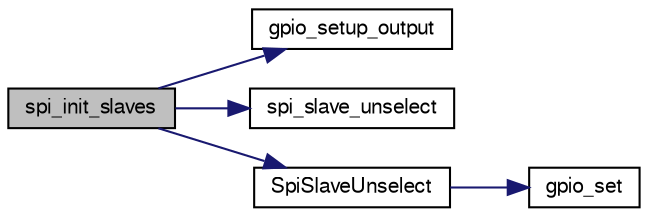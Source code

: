 digraph "spi_init_slaves"
{
  edge [fontname="FreeSans",fontsize="10",labelfontname="FreeSans",labelfontsize="10"];
  node [fontname="FreeSans",fontsize="10",shape=record];
  rankdir="LR";
  Node1 [label="spi_init_slaves",height=0.2,width=0.4,color="black", fillcolor="grey75", style="filled", fontcolor="black"];
  Node1 -> Node2 [color="midnightblue",fontsize="10",style="solid",fontname="FreeSans"];
  Node2 [label="gpio_setup_output",height=0.2,width=0.4,color="black", fillcolor="white", style="filled",URL="$chibios_2mcu__periph_2gpio__arch_8c.html#a614c4a447f1e43381d92c682ac3b953f",tooltip="Setup one or more pins of the given GPIO port as outputs. "];
  Node1 -> Node3 [color="midnightblue",fontsize="10",style="solid",fontname="FreeSans"];
  Node3 [label="spi_slave_unselect",height=0.2,width=0.4,color="black", fillcolor="white", style="filled",URL="$group__spi.html#ga99507da72932c02e5d8daf9a7170ed69",tooltip="spi_slave_unselect() function "];
  Node1 -> Node4 [color="midnightblue",fontsize="10",style="solid",fontname="FreeSans"];
  Node4 [label="SpiSlaveUnselect",height=0.2,width=0.4,color="black", fillcolor="white", style="filled",URL="$stm32_2mcu__periph_2spi__arch_8c.html#af3a0a783f898c0211f2c0e5498c746a0"];
  Node4 -> Node5 [color="midnightblue",fontsize="10",style="solid",fontname="FreeSans"];
  Node5 [label="gpio_set",height=0.2,width=0.4,color="black", fillcolor="white", style="filled",URL="$chibios_2mcu__periph_2gpio__arch_8h.html#a0da8ef247730680b4ffa595d11069051",tooltip="Set a gpio output to high level. "];
}
